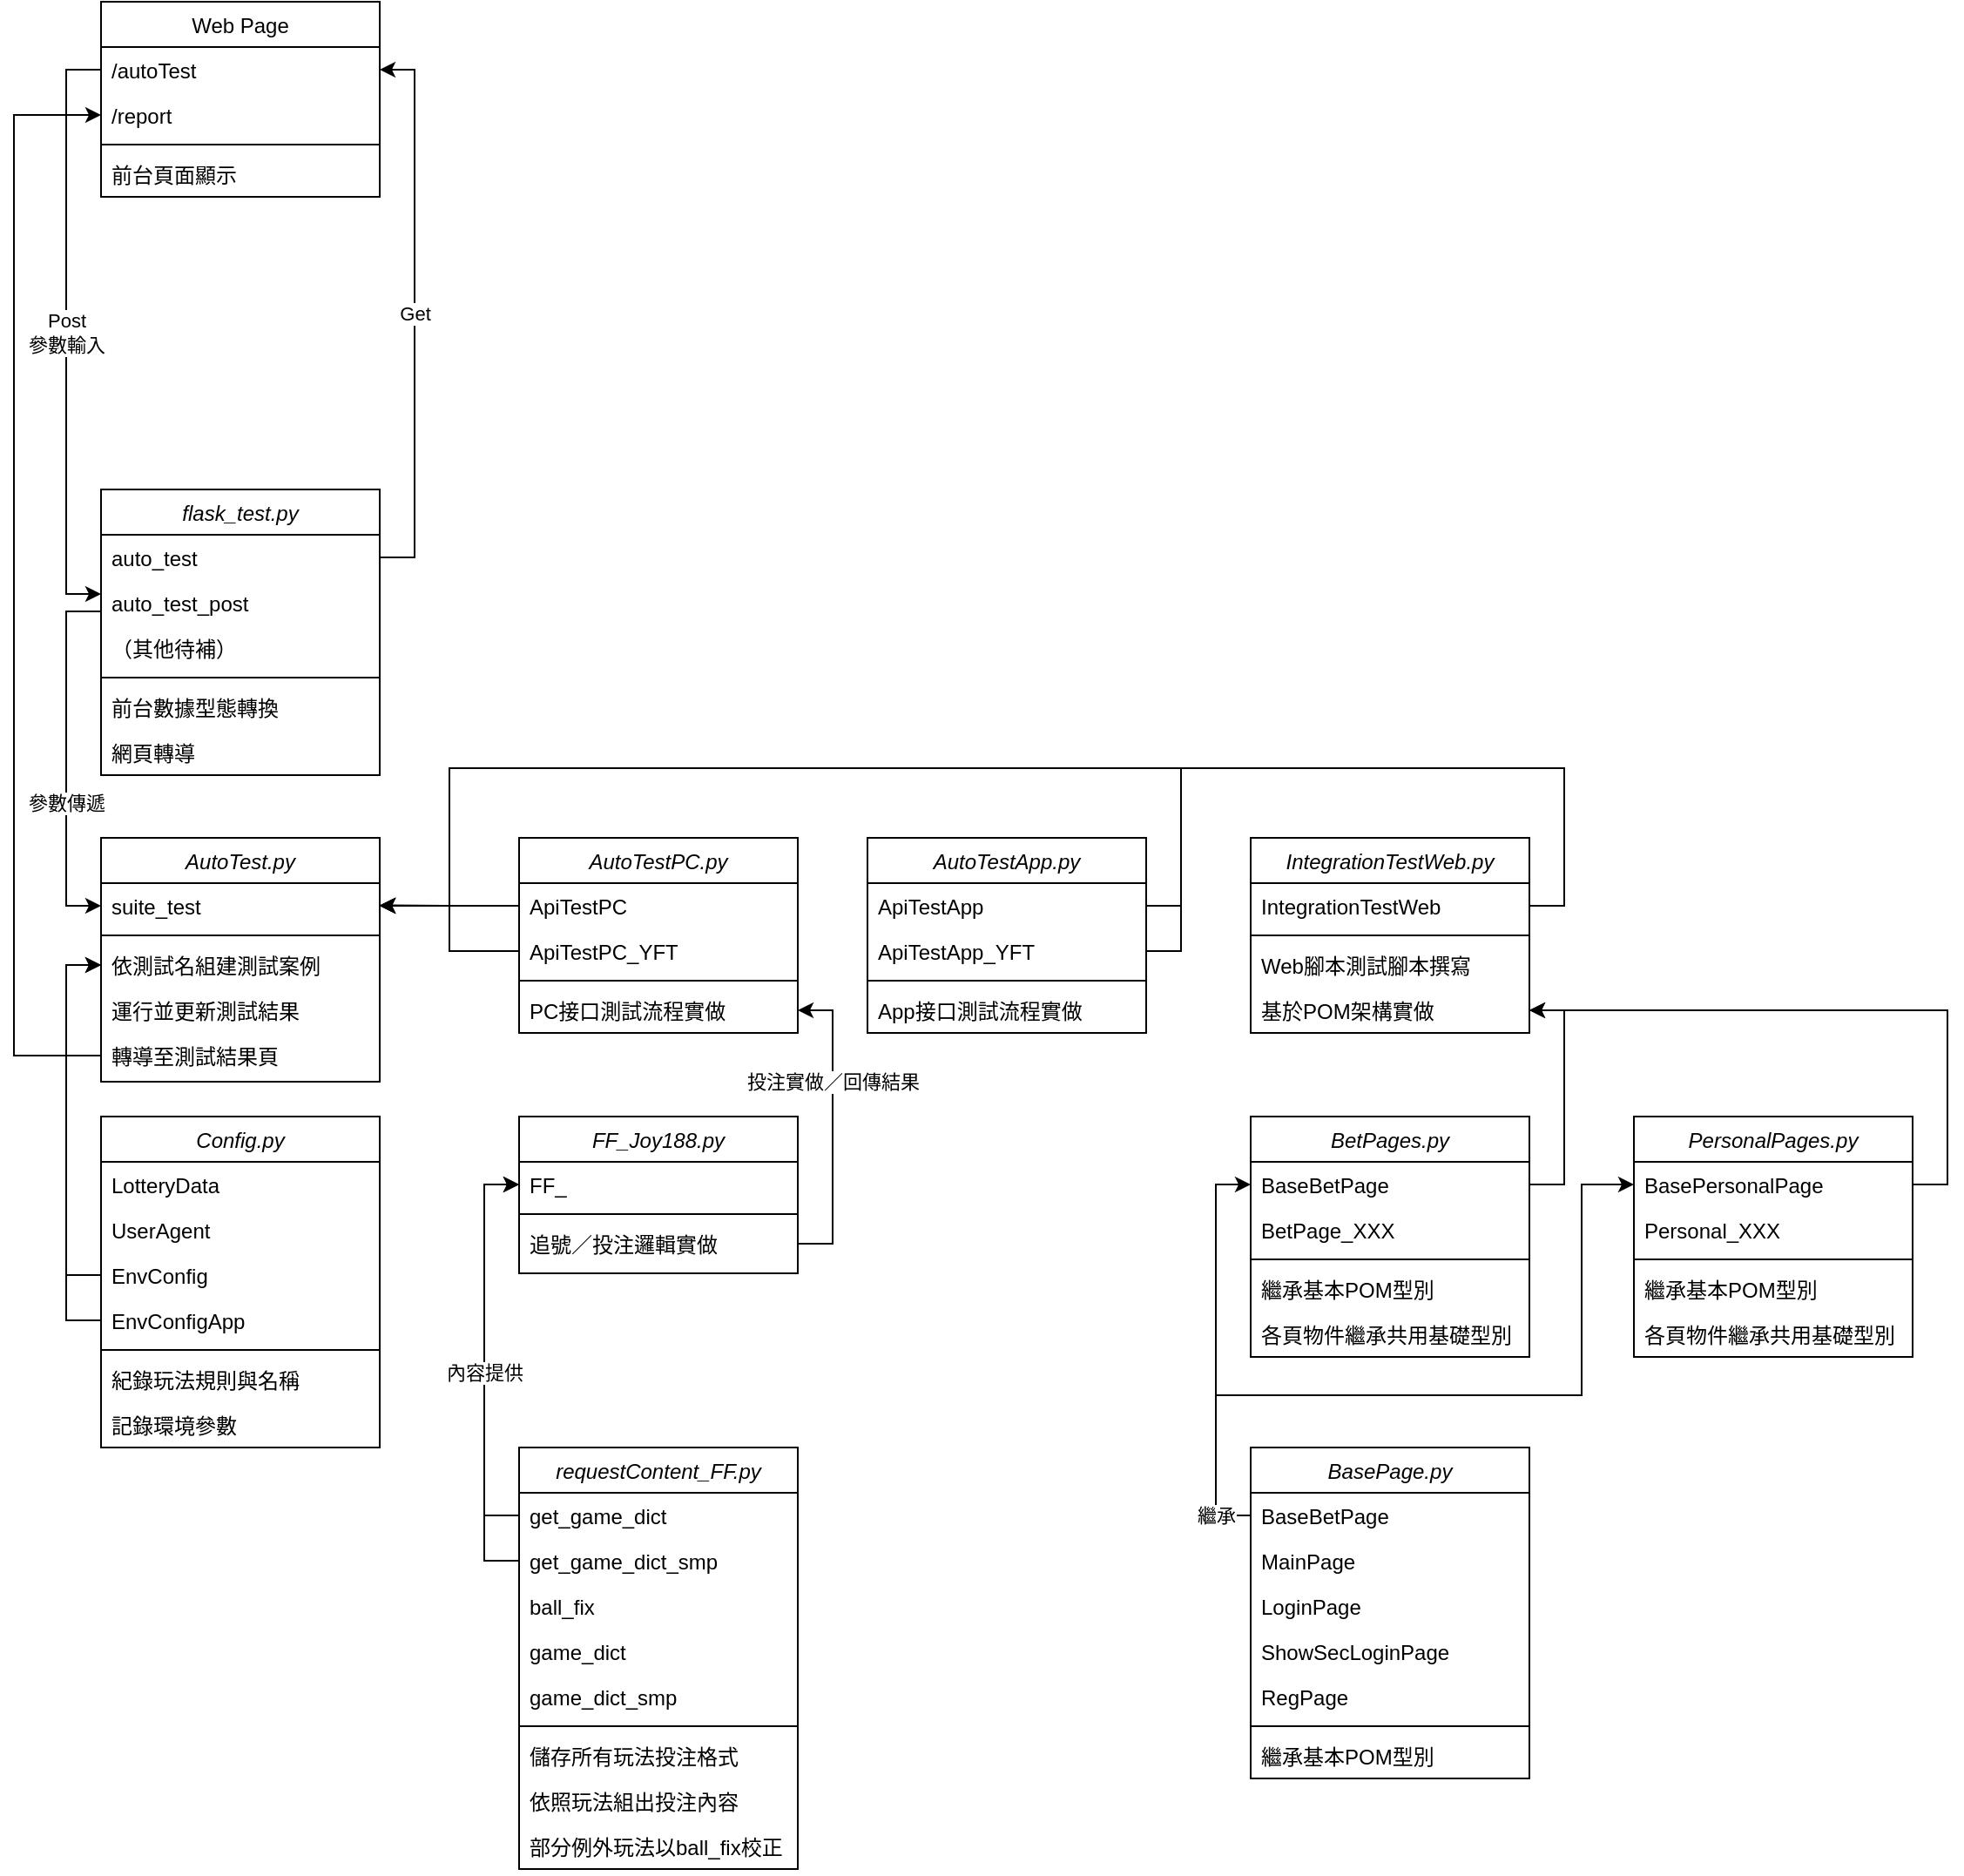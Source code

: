 <mxfile version="14.3.0" type="github">
  <diagram id="C5RBs43oDa-KdzZeNtuy" name="Page-1">
    <mxGraphModel dx="1278" dy="556" grid="1" gridSize="10" guides="1" tooltips="1" connect="1" arrows="1" fold="1" page="1" pageScale="1" pageWidth="827" pageHeight="1169" math="0" shadow="0">
      <root>
        <mxCell id="WIyWlLk6GJQsqaUBKTNV-0" />
        <mxCell id="WIyWlLk6GJQsqaUBKTNV-1" parent="WIyWlLk6GJQsqaUBKTNV-0" />
        <mxCell id="zkfFHV4jXpPFQw0GAbJ--0" value="flask_test.py" style="swimlane;fontStyle=2;align=center;verticalAlign=top;childLayout=stackLayout;horizontal=1;startSize=26;horizontalStack=0;resizeParent=1;resizeLast=0;collapsible=1;marginBottom=0;rounded=0;shadow=0;strokeWidth=1;" parent="WIyWlLk6GJQsqaUBKTNV-1" vertex="1">
          <mxGeometry x="200" y="280" width="160" height="164" as="geometry">
            <mxRectangle x="230" y="140" width="160" height="26" as="alternateBounds" />
          </mxGeometry>
        </mxCell>
        <mxCell id="zkfFHV4jXpPFQw0GAbJ--1" value="auto_test" style="text;align=left;verticalAlign=top;spacingLeft=4;spacingRight=4;overflow=hidden;rotatable=0;points=[[0,0.5],[1,0.5]];portConstraint=eastwest;" parent="zkfFHV4jXpPFQw0GAbJ--0" vertex="1">
          <mxGeometry y="26" width="160" height="26" as="geometry" />
        </mxCell>
        <mxCell id="zkfFHV4jXpPFQw0GAbJ--2" value="auto_test_post" style="text;align=left;verticalAlign=top;spacingLeft=4;spacingRight=4;overflow=hidden;rotatable=0;points=[[0,0.5],[1,0.5]];portConstraint=eastwest;rounded=0;shadow=0;html=0;" parent="zkfFHV4jXpPFQw0GAbJ--0" vertex="1">
          <mxGeometry y="52" width="160" height="26" as="geometry" />
        </mxCell>
        <mxCell id="zkfFHV4jXpPFQw0GAbJ--3" value="（其他待補）" style="text;align=left;verticalAlign=top;spacingLeft=4;spacingRight=4;overflow=hidden;rotatable=0;points=[[0,0.5],[1,0.5]];portConstraint=eastwest;rounded=0;shadow=0;html=0;" parent="zkfFHV4jXpPFQw0GAbJ--0" vertex="1">
          <mxGeometry y="78" width="160" height="26" as="geometry" />
        </mxCell>
        <mxCell id="zkfFHV4jXpPFQw0GAbJ--4" value="" style="line;html=1;strokeWidth=1;align=left;verticalAlign=middle;spacingTop=-1;spacingLeft=3;spacingRight=3;rotatable=0;labelPosition=right;points=[];portConstraint=eastwest;" parent="zkfFHV4jXpPFQw0GAbJ--0" vertex="1">
          <mxGeometry y="104" width="160" height="8" as="geometry" />
        </mxCell>
        <mxCell id="tOZh9jG0fcJi41N_YmbX-11" value="前台數據型態轉換" style="text;align=left;verticalAlign=top;spacingLeft=4;spacingRight=4;overflow=hidden;rotatable=0;points=[[0,0.5],[1,0.5]];portConstraint=eastwest;" vertex="1" parent="zkfFHV4jXpPFQw0GAbJ--0">
          <mxGeometry y="112" width="160" height="26" as="geometry" />
        </mxCell>
        <mxCell id="zkfFHV4jXpPFQw0GAbJ--5" value="網頁轉導" style="text;align=left;verticalAlign=top;spacingLeft=4;spacingRight=4;overflow=hidden;rotatable=0;points=[[0,0.5],[1,0.5]];portConstraint=eastwest;" parent="zkfFHV4jXpPFQw0GAbJ--0" vertex="1">
          <mxGeometry y="138" width="160" height="26" as="geometry" />
        </mxCell>
        <mxCell id="zkfFHV4jXpPFQw0GAbJ--17" value="Web Page&#xa;" style="swimlane;fontStyle=0;align=center;verticalAlign=top;childLayout=stackLayout;horizontal=1;startSize=26;horizontalStack=0;resizeParent=1;resizeLast=0;collapsible=1;marginBottom=0;rounded=0;shadow=0;strokeWidth=1;" parent="WIyWlLk6GJQsqaUBKTNV-1" vertex="1">
          <mxGeometry x="200" width="160" height="112" as="geometry">
            <mxRectangle x="550" y="140" width="160" height="26" as="alternateBounds" />
          </mxGeometry>
        </mxCell>
        <mxCell id="zkfFHV4jXpPFQw0GAbJ--18" value="/autoTest" style="text;align=left;verticalAlign=top;spacingLeft=4;spacingRight=4;overflow=hidden;rotatable=0;points=[[0,0.5],[1,0.5]];portConstraint=eastwest;" parent="zkfFHV4jXpPFQw0GAbJ--17" vertex="1">
          <mxGeometry y="26" width="160" height="26" as="geometry" />
        </mxCell>
        <mxCell id="tOZh9jG0fcJi41N_YmbX-16" value="/report" style="text;align=left;verticalAlign=top;spacingLeft=4;spacingRight=4;overflow=hidden;rotatable=0;points=[[0,0.5],[1,0.5]];portConstraint=eastwest;" vertex="1" parent="zkfFHV4jXpPFQw0GAbJ--17">
          <mxGeometry y="52" width="160" height="26" as="geometry" />
        </mxCell>
        <mxCell id="zkfFHV4jXpPFQw0GAbJ--23" value="" style="line;html=1;strokeWidth=1;align=left;verticalAlign=middle;spacingTop=-1;spacingLeft=3;spacingRight=3;rotatable=0;labelPosition=right;points=[];portConstraint=eastwest;" parent="zkfFHV4jXpPFQw0GAbJ--17" vertex="1">
          <mxGeometry y="78" width="160" height="8" as="geometry" />
        </mxCell>
        <mxCell id="zkfFHV4jXpPFQw0GAbJ--24" value="前台頁面顯示" style="text;align=left;verticalAlign=top;spacingLeft=4;spacingRight=4;overflow=hidden;rotatable=0;points=[[0,0.5],[1,0.5]];portConstraint=eastwest;" parent="zkfFHV4jXpPFQw0GAbJ--17" vertex="1">
          <mxGeometry y="86" width="160" height="26" as="geometry" />
        </mxCell>
        <mxCell id="tOZh9jG0fcJi41N_YmbX-0" value="Get" style="edgeStyle=orthogonalEdgeStyle;rounded=0;orthogonalLoop=1;jettySize=auto;html=1;exitX=1;exitY=0.5;exitDx=0;exitDy=0;entryX=1;entryY=0.5;entryDx=0;entryDy=0;" edge="1" parent="WIyWlLk6GJQsqaUBKTNV-1" source="zkfFHV4jXpPFQw0GAbJ--1" target="zkfFHV4jXpPFQw0GAbJ--18">
          <mxGeometry relative="1" as="geometry" />
        </mxCell>
        <mxCell id="tOZh9jG0fcJi41N_YmbX-1" value="Post&lt;br&gt;參數輸入" style="edgeStyle=orthogonalEdgeStyle;rounded=0;orthogonalLoop=1;jettySize=auto;html=1;exitX=0;exitY=0.5;exitDx=0;exitDy=0;" edge="1" parent="WIyWlLk6GJQsqaUBKTNV-1" source="zkfFHV4jXpPFQw0GAbJ--18">
          <mxGeometry relative="1" as="geometry">
            <mxPoint x="200" y="340" as="targetPoint" />
            <Array as="points">
              <mxPoint x="180" y="39" />
              <mxPoint x="180" y="340" />
              <mxPoint x="200" y="340" />
            </Array>
          </mxGeometry>
        </mxCell>
        <mxCell id="tOZh9jG0fcJi41N_YmbX-2" value="AutoTest.py" style="swimlane;fontStyle=2;align=center;verticalAlign=top;childLayout=stackLayout;horizontal=1;startSize=26;horizontalStack=0;resizeParent=1;resizeLast=0;collapsible=1;marginBottom=0;rounded=0;shadow=0;strokeWidth=1;" vertex="1" parent="WIyWlLk6GJQsqaUBKTNV-1">
          <mxGeometry x="200" y="480" width="160" height="140" as="geometry">
            <mxRectangle x="230" y="140" width="160" height="26" as="alternateBounds" />
          </mxGeometry>
        </mxCell>
        <mxCell id="tOZh9jG0fcJi41N_YmbX-3" value="suite_test" style="text;align=left;verticalAlign=top;spacingLeft=4;spacingRight=4;overflow=hidden;rotatable=0;points=[[0,0.5],[1,0.5]];portConstraint=eastwest;" vertex="1" parent="tOZh9jG0fcJi41N_YmbX-2">
          <mxGeometry y="26" width="160" height="26" as="geometry" />
        </mxCell>
        <mxCell id="tOZh9jG0fcJi41N_YmbX-6" value="" style="line;html=1;strokeWidth=1;align=left;verticalAlign=middle;spacingTop=-1;spacingLeft=3;spacingRight=3;rotatable=0;labelPosition=right;points=[];portConstraint=eastwest;" vertex="1" parent="tOZh9jG0fcJi41N_YmbX-2">
          <mxGeometry y="52" width="160" height="8" as="geometry" />
        </mxCell>
        <mxCell id="tOZh9jG0fcJi41N_YmbX-7" value="依測試名組建測試案例" style="text;align=left;verticalAlign=top;spacingLeft=4;spacingRight=4;overflow=hidden;rotatable=0;points=[[0,0.5],[1,0.5]];portConstraint=eastwest;" vertex="1" parent="tOZh9jG0fcJi41N_YmbX-2">
          <mxGeometry y="60" width="160" height="26" as="geometry" />
        </mxCell>
        <mxCell id="tOZh9jG0fcJi41N_YmbX-12" value="運行並更新測試結果" style="text;align=left;verticalAlign=top;spacingLeft=4;spacingRight=4;overflow=hidden;rotatable=0;points=[[0,0.5],[1,0.5]];portConstraint=eastwest;" vertex="1" parent="tOZh9jG0fcJi41N_YmbX-2">
          <mxGeometry y="86" width="160" height="26" as="geometry" />
        </mxCell>
        <mxCell id="tOZh9jG0fcJi41N_YmbX-13" value="轉導至測試結果頁" style="text;align=left;verticalAlign=top;spacingLeft=4;spacingRight=4;overflow=hidden;rotatable=0;points=[[0,0.5],[1,0.5]];portConstraint=eastwest;" vertex="1" parent="tOZh9jG0fcJi41N_YmbX-2">
          <mxGeometry y="112" width="160" height="26" as="geometry" />
        </mxCell>
        <mxCell id="tOZh9jG0fcJi41N_YmbX-10" value="參數傳遞" style="edgeStyle=orthogonalEdgeStyle;rounded=0;orthogonalLoop=1;jettySize=auto;html=1;" edge="1" parent="WIyWlLk6GJQsqaUBKTNV-1">
          <mxGeometry x="0.279" relative="1" as="geometry">
            <mxPoint x="200" y="340" as="sourcePoint" />
            <mxPoint x="200" y="519" as="targetPoint" />
            <Array as="points">
              <mxPoint x="200" y="350" />
              <mxPoint x="180" y="350" />
              <mxPoint x="180" y="519" />
            </Array>
            <mxPoint as="offset" />
          </mxGeometry>
        </mxCell>
        <mxCell id="tOZh9jG0fcJi41N_YmbX-15" style="edgeStyle=orthogonalEdgeStyle;rounded=0;orthogonalLoop=1;jettySize=auto;html=1;exitX=0;exitY=0.5;exitDx=0;exitDy=0;entryX=0;entryY=0.5;entryDx=0;entryDy=0;" edge="1" parent="WIyWlLk6GJQsqaUBKTNV-1" source="tOZh9jG0fcJi41N_YmbX-13" target="tOZh9jG0fcJi41N_YmbX-16">
          <mxGeometry relative="1" as="geometry">
            <Array as="points">
              <mxPoint x="150" y="605" />
              <mxPoint x="150" y="65" />
            </Array>
          </mxGeometry>
        </mxCell>
        <mxCell id="tOZh9jG0fcJi41N_YmbX-17" value="AutoTestPC.py" style="swimlane;fontStyle=2;align=center;verticalAlign=top;childLayout=stackLayout;horizontal=1;startSize=26;horizontalStack=0;resizeParent=1;resizeLast=0;collapsible=1;marginBottom=0;rounded=0;shadow=0;strokeWidth=1;" vertex="1" parent="WIyWlLk6GJQsqaUBKTNV-1">
          <mxGeometry x="440" y="480" width="160" height="112" as="geometry">
            <mxRectangle x="230" y="140" width="160" height="26" as="alternateBounds" />
          </mxGeometry>
        </mxCell>
        <mxCell id="tOZh9jG0fcJi41N_YmbX-18" value="ApiTestPC" style="text;align=left;verticalAlign=top;spacingLeft=4;spacingRight=4;overflow=hidden;rotatable=0;points=[[0,0.5],[1,0.5]];portConstraint=eastwest;" vertex="1" parent="tOZh9jG0fcJi41N_YmbX-17">
          <mxGeometry y="26" width="160" height="26" as="geometry" />
        </mxCell>
        <mxCell id="tOZh9jG0fcJi41N_YmbX-23" value="ApiTestPC_YFT" style="text;align=left;verticalAlign=top;spacingLeft=4;spacingRight=4;overflow=hidden;rotatable=0;points=[[0,0.5],[1,0.5]];portConstraint=eastwest;" vertex="1" parent="tOZh9jG0fcJi41N_YmbX-17">
          <mxGeometry y="52" width="160" height="26" as="geometry" />
        </mxCell>
        <mxCell id="tOZh9jG0fcJi41N_YmbX-19" value="" style="line;html=1;strokeWidth=1;align=left;verticalAlign=middle;spacingTop=-1;spacingLeft=3;spacingRight=3;rotatable=0;labelPosition=right;points=[];portConstraint=eastwest;" vertex="1" parent="tOZh9jG0fcJi41N_YmbX-17">
          <mxGeometry y="78" width="160" height="8" as="geometry" />
        </mxCell>
        <mxCell id="tOZh9jG0fcJi41N_YmbX-20" value="PC接口測試流程實做" style="text;align=left;verticalAlign=top;spacingLeft=4;spacingRight=4;overflow=hidden;rotatable=0;points=[[0,0.5],[1,0.5]];portConstraint=eastwest;" vertex="1" parent="tOZh9jG0fcJi41N_YmbX-17">
          <mxGeometry y="86" width="160" height="26" as="geometry" />
        </mxCell>
        <mxCell id="tOZh9jG0fcJi41N_YmbX-26" value="FF_Joy188.py" style="swimlane;fontStyle=2;align=center;verticalAlign=top;childLayout=stackLayout;horizontal=1;startSize=26;horizontalStack=0;resizeParent=1;resizeLast=0;collapsible=1;marginBottom=0;rounded=0;shadow=0;strokeWidth=1;" vertex="1" parent="WIyWlLk6GJQsqaUBKTNV-1">
          <mxGeometry x="440" y="640" width="160" height="90" as="geometry">
            <mxRectangle x="230" y="140" width="160" height="26" as="alternateBounds" />
          </mxGeometry>
        </mxCell>
        <mxCell id="tOZh9jG0fcJi41N_YmbX-27" value="FF_" style="text;align=left;verticalAlign=top;spacingLeft=4;spacingRight=4;overflow=hidden;rotatable=0;points=[[0,0.5],[1,0.5]];portConstraint=eastwest;" vertex="1" parent="tOZh9jG0fcJi41N_YmbX-26">
          <mxGeometry y="26" width="160" height="26" as="geometry" />
        </mxCell>
        <mxCell id="tOZh9jG0fcJi41N_YmbX-29" value="" style="line;html=1;strokeWidth=1;align=left;verticalAlign=middle;spacingTop=-1;spacingLeft=3;spacingRight=3;rotatable=0;labelPosition=right;points=[];portConstraint=eastwest;" vertex="1" parent="tOZh9jG0fcJi41N_YmbX-26">
          <mxGeometry y="52" width="160" height="8" as="geometry" />
        </mxCell>
        <mxCell id="tOZh9jG0fcJi41N_YmbX-30" value="追號／投注邏輯實做" style="text;align=left;verticalAlign=top;spacingLeft=4;spacingRight=4;overflow=hidden;rotatable=0;points=[[0,0.5],[1,0.5]];portConstraint=eastwest;" vertex="1" parent="tOZh9jG0fcJi41N_YmbX-26">
          <mxGeometry y="60" width="160" height="26" as="geometry" />
        </mxCell>
        <mxCell id="tOZh9jG0fcJi41N_YmbX-31" value="投注實做／回傳結果" style="edgeStyle=orthogonalEdgeStyle;rounded=0;orthogonalLoop=1;jettySize=auto;html=1;exitX=1;exitY=0.5;exitDx=0;exitDy=0;entryX=1;entryY=0.5;entryDx=0;entryDy=0;" edge="1" parent="WIyWlLk6GJQsqaUBKTNV-1" source="tOZh9jG0fcJi41N_YmbX-30" target="tOZh9jG0fcJi41N_YmbX-20">
          <mxGeometry x="0.299" relative="1" as="geometry">
            <mxPoint as="offset" />
          </mxGeometry>
        </mxCell>
        <mxCell id="tOZh9jG0fcJi41N_YmbX-32" value="AutoTestApp.py" style="swimlane;fontStyle=2;align=center;verticalAlign=top;childLayout=stackLayout;horizontal=1;startSize=26;horizontalStack=0;resizeParent=1;resizeLast=0;collapsible=1;marginBottom=0;rounded=0;shadow=0;strokeWidth=1;" vertex="1" parent="WIyWlLk6GJQsqaUBKTNV-1">
          <mxGeometry x="640" y="480" width="160" height="112" as="geometry">
            <mxRectangle x="230" y="140" width="160" height="26" as="alternateBounds" />
          </mxGeometry>
        </mxCell>
        <mxCell id="tOZh9jG0fcJi41N_YmbX-33" value="ApiTestApp" style="text;align=left;verticalAlign=top;spacingLeft=4;spacingRight=4;overflow=hidden;rotatable=0;points=[[0,0.5],[1,0.5]];portConstraint=eastwest;" vertex="1" parent="tOZh9jG0fcJi41N_YmbX-32">
          <mxGeometry y="26" width="160" height="26" as="geometry" />
        </mxCell>
        <mxCell id="tOZh9jG0fcJi41N_YmbX-34" value="ApiTestApp_YFT" style="text;align=left;verticalAlign=top;spacingLeft=4;spacingRight=4;overflow=hidden;rotatable=0;points=[[0,0.5],[1,0.5]];portConstraint=eastwest;" vertex="1" parent="tOZh9jG0fcJi41N_YmbX-32">
          <mxGeometry y="52" width="160" height="26" as="geometry" />
        </mxCell>
        <mxCell id="tOZh9jG0fcJi41N_YmbX-35" value="" style="line;html=1;strokeWidth=1;align=left;verticalAlign=middle;spacingTop=-1;spacingLeft=3;spacingRight=3;rotatable=0;labelPosition=right;points=[];portConstraint=eastwest;" vertex="1" parent="tOZh9jG0fcJi41N_YmbX-32">
          <mxGeometry y="78" width="160" height="8" as="geometry" />
        </mxCell>
        <mxCell id="tOZh9jG0fcJi41N_YmbX-36" value="App接口測試流程實做" style="text;align=left;verticalAlign=top;spacingLeft=4;spacingRight=4;overflow=hidden;rotatable=0;points=[[0,0.5],[1,0.5]];portConstraint=eastwest;" vertex="1" parent="tOZh9jG0fcJi41N_YmbX-32">
          <mxGeometry y="86" width="160" height="26" as="geometry" />
        </mxCell>
        <mxCell id="tOZh9jG0fcJi41N_YmbX-37" style="edgeStyle=orthogonalEdgeStyle;rounded=0;orthogonalLoop=1;jettySize=auto;html=1;exitX=1;exitY=0.5;exitDx=0;exitDy=0;entryX=1;entryY=0.5;entryDx=0;entryDy=0;" edge="1" parent="WIyWlLk6GJQsqaUBKTNV-1" source="tOZh9jG0fcJi41N_YmbX-33" target="tOZh9jG0fcJi41N_YmbX-3">
          <mxGeometry relative="1" as="geometry">
            <Array as="points">
              <mxPoint x="820" y="519" />
              <mxPoint x="820" y="440" />
              <mxPoint x="400" y="440" />
              <mxPoint x="400" y="519" />
            </Array>
          </mxGeometry>
        </mxCell>
        <mxCell id="tOZh9jG0fcJi41N_YmbX-38" style="edgeStyle=orthogonalEdgeStyle;rounded=0;orthogonalLoop=1;jettySize=auto;html=1;exitX=0;exitY=0.5;exitDx=0;exitDy=0;" edge="1" parent="WIyWlLk6GJQsqaUBKTNV-1" source="tOZh9jG0fcJi41N_YmbX-18">
          <mxGeometry relative="1" as="geometry">
            <mxPoint x="360" y="518.667" as="targetPoint" />
          </mxGeometry>
        </mxCell>
        <mxCell id="tOZh9jG0fcJi41N_YmbX-39" style="edgeStyle=orthogonalEdgeStyle;rounded=0;orthogonalLoop=1;jettySize=auto;html=1;entryX=1;entryY=0.5;entryDx=0;entryDy=0;" edge="1" parent="WIyWlLk6GJQsqaUBKTNV-1" source="tOZh9jG0fcJi41N_YmbX-23" target="tOZh9jG0fcJi41N_YmbX-3">
          <mxGeometry relative="1" as="geometry" />
        </mxCell>
        <mxCell id="tOZh9jG0fcJi41N_YmbX-40" style="edgeStyle=orthogonalEdgeStyle;rounded=0;orthogonalLoop=1;jettySize=auto;html=1;exitX=1;exitY=0.5;exitDx=0;exitDy=0;entryX=1;entryY=0.5;entryDx=0;entryDy=0;" edge="1" parent="WIyWlLk6GJQsqaUBKTNV-1" source="tOZh9jG0fcJi41N_YmbX-34" target="tOZh9jG0fcJi41N_YmbX-3">
          <mxGeometry relative="1" as="geometry">
            <Array as="points">
              <mxPoint x="820" y="545" />
              <mxPoint x="820" y="440" />
              <mxPoint x="400" y="440" />
              <mxPoint x="400" y="519" />
            </Array>
          </mxGeometry>
        </mxCell>
        <mxCell id="tOZh9jG0fcJi41N_YmbX-41" value="IntegrationTestWeb.py" style="swimlane;fontStyle=2;align=center;verticalAlign=top;childLayout=stackLayout;horizontal=1;startSize=26;horizontalStack=0;resizeParent=1;resizeLast=0;collapsible=1;marginBottom=0;rounded=0;shadow=0;strokeWidth=1;" vertex="1" parent="WIyWlLk6GJQsqaUBKTNV-1">
          <mxGeometry x="860" y="480" width="160" height="112" as="geometry">
            <mxRectangle x="230" y="140" width="160" height="26" as="alternateBounds" />
          </mxGeometry>
        </mxCell>
        <mxCell id="tOZh9jG0fcJi41N_YmbX-42" value="IntegrationTestWeb" style="text;align=left;verticalAlign=top;spacingLeft=4;spacingRight=4;overflow=hidden;rotatable=0;points=[[0,0.5],[1,0.5]];portConstraint=eastwest;" vertex="1" parent="tOZh9jG0fcJi41N_YmbX-41">
          <mxGeometry y="26" width="160" height="26" as="geometry" />
        </mxCell>
        <mxCell id="tOZh9jG0fcJi41N_YmbX-44" value="" style="line;html=1;strokeWidth=1;align=left;verticalAlign=middle;spacingTop=-1;spacingLeft=3;spacingRight=3;rotatable=0;labelPosition=right;points=[];portConstraint=eastwest;" vertex="1" parent="tOZh9jG0fcJi41N_YmbX-41">
          <mxGeometry y="52" width="160" height="8" as="geometry" />
        </mxCell>
        <mxCell id="tOZh9jG0fcJi41N_YmbX-45" value="Web腳本測試腳本撰寫" style="text;align=left;verticalAlign=top;spacingLeft=4;spacingRight=4;overflow=hidden;rotatable=0;points=[[0,0.5],[1,0.5]];portConstraint=eastwest;" vertex="1" parent="tOZh9jG0fcJi41N_YmbX-41">
          <mxGeometry y="60" width="160" height="26" as="geometry" />
        </mxCell>
        <mxCell id="tOZh9jG0fcJi41N_YmbX-46" value="基於POM架構實做" style="text;align=left;verticalAlign=top;spacingLeft=4;spacingRight=4;overflow=hidden;rotatable=0;points=[[0,0.5],[1,0.5]];portConstraint=eastwest;" vertex="1" parent="tOZh9jG0fcJi41N_YmbX-41">
          <mxGeometry y="86" width="160" height="26" as="geometry" />
        </mxCell>
        <mxCell id="tOZh9jG0fcJi41N_YmbX-47" style="edgeStyle=orthogonalEdgeStyle;rounded=0;orthogonalLoop=1;jettySize=auto;html=1;exitX=1;exitY=0.5;exitDx=0;exitDy=0;entryX=1;entryY=0.5;entryDx=0;entryDy=0;" edge="1" parent="WIyWlLk6GJQsqaUBKTNV-1" source="tOZh9jG0fcJi41N_YmbX-42" target="tOZh9jG0fcJi41N_YmbX-3">
          <mxGeometry relative="1" as="geometry">
            <Array as="points">
              <mxPoint x="1040" y="519" />
              <mxPoint x="1040" y="440" />
              <mxPoint x="400" y="440" />
              <mxPoint x="400" y="519" />
            </Array>
          </mxGeometry>
        </mxCell>
        <mxCell id="tOZh9jG0fcJi41N_YmbX-48" value="BetPages.py" style="swimlane;fontStyle=2;align=center;verticalAlign=top;childLayout=stackLayout;horizontal=1;startSize=26;horizontalStack=0;resizeParent=1;resizeLast=0;collapsible=1;marginBottom=0;rounded=0;shadow=0;strokeWidth=1;" vertex="1" parent="WIyWlLk6GJQsqaUBKTNV-1">
          <mxGeometry x="860" y="640" width="160" height="138" as="geometry">
            <mxRectangle x="230" y="140" width="160" height="26" as="alternateBounds" />
          </mxGeometry>
        </mxCell>
        <mxCell id="tOZh9jG0fcJi41N_YmbX-49" value="BaseBetPage" style="text;align=left;verticalAlign=top;spacingLeft=4;spacingRight=4;overflow=hidden;rotatable=0;points=[[0,0.5],[1,0.5]];portConstraint=eastwest;" vertex="1" parent="tOZh9jG0fcJi41N_YmbX-48">
          <mxGeometry y="26" width="160" height="26" as="geometry" />
        </mxCell>
        <mxCell id="tOZh9jG0fcJi41N_YmbX-52" value="BetPage_XXX" style="text;align=left;verticalAlign=top;spacingLeft=4;spacingRight=4;overflow=hidden;rotatable=0;points=[[0,0.5],[1,0.5]];portConstraint=eastwest;" vertex="1" parent="tOZh9jG0fcJi41N_YmbX-48">
          <mxGeometry y="52" width="160" height="26" as="geometry" />
        </mxCell>
        <mxCell id="tOZh9jG0fcJi41N_YmbX-50" value="" style="line;html=1;strokeWidth=1;align=left;verticalAlign=middle;spacingTop=-1;spacingLeft=3;spacingRight=3;rotatable=0;labelPosition=right;points=[];portConstraint=eastwest;" vertex="1" parent="tOZh9jG0fcJi41N_YmbX-48">
          <mxGeometry y="78" width="160" height="8" as="geometry" />
        </mxCell>
        <mxCell id="tOZh9jG0fcJi41N_YmbX-51" value="繼承基本POM型別" style="text;align=left;verticalAlign=top;spacingLeft=4;spacingRight=4;overflow=hidden;rotatable=0;points=[[0,0.5],[1,0.5]];portConstraint=eastwest;" vertex="1" parent="tOZh9jG0fcJi41N_YmbX-48">
          <mxGeometry y="86" width="160" height="26" as="geometry" />
        </mxCell>
        <mxCell id="tOZh9jG0fcJi41N_YmbX-53" value="各頁物件繼承共用基礎型別" style="text;align=left;verticalAlign=top;spacingLeft=4;spacingRight=4;overflow=hidden;rotatable=0;points=[[0,0.5],[1,0.5]];portConstraint=eastwest;" vertex="1" parent="tOZh9jG0fcJi41N_YmbX-48">
          <mxGeometry y="112" width="160" height="26" as="geometry" />
        </mxCell>
        <mxCell id="tOZh9jG0fcJi41N_YmbX-56" style="edgeStyle=orthogonalEdgeStyle;rounded=0;orthogonalLoop=1;jettySize=auto;html=1;exitX=1;exitY=0.5;exitDx=0;exitDy=0;entryX=1;entryY=0.5;entryDx=0;entryDy=0;" edge="1" parent="WIyWlLk6GJQsqaUBKTNV-1" source="tOZh9jG0fcJi41N_YmbX-49" target="tOZh9jG0fcJi41N_YmbX-46">
          <mxGeometry relative="1" as="geometry" />
        </mxCell>
        <mxCell id="tOZh9jG0fcJi41N_YmbX-57" value="PersonalPages.py" style="swimlane;fontStyle=2;align=center;verticalAlign=top;childLayout=stackLayout;horizontal=1;startSize=26;horizontalStack=0;resizeParent=1;resizeLast=0;collapsible=1;marginBottom=0;rounded=0;shadow=0;strokeWidth=1;" vertex="1" parent="WIyWlLk6GJQsqaUBKTNV-1">
          <mxGeometry x="1080" y="640" width="160" height="138" as="geometry">
            <mxRectangle x="230" y="140" width="160" height="26" as="alternateBounds" />
          </mxGeometry>
        </mxCell>
        <mxCell id="tOZh9jG0fcJi41N_YmbX-58" value="BasePersonalPage" style="text;align=left;verticalAlign=top;spacingLeft=4;spacingRight=4;overflow=hidden;rotatable=0;points=[[0,0.5],[1,0.5]];portConstraint=eastwest;" vertex="1" parent="tOZh9jG0fcJi41N_YmbX-57">
          <mxGeometry y="26" width="160" height="26" as="geometry" />
        </mxCell>
        <mxCell id="tOZh9jG0fcJi41N_YmbX-59" value="Personal_XXX" style="text;align=left;verticalAlign=top;spacingLeft=4;spacingRight=4;overflow=hidden;rotatable=0;points=[[0,0.5],[1,0.5]];portConstraint=eastwest;" vertex="1" parent="tOZh9jG0fcJi41N_YmbX-57">
          <mxGeometry y="52" width="160" height="26" as="geometry" />
        </mxCell>
        <mxCell id="tOZh9jG0fcJi41N_YmbX-60" value="" style="line;html=1;strokeWidth=1;align=left;verticalAlign=middle;spacingTop=-1;spacingLeft=3;spacingRight=3;rotatable=0;labelPosition=right;points=[];portConstraint=eastwest;" vertex="1" parent="tOZh9jG0fcJi41N_YmbX-57">
          <mxGeometry y="78" width="160" height="8" as="geometry" />
        </mxCell>
        <mxCell id="tOZh9jG0fcJi41N_YmbX-61" value="繼承基本POM型別" style="text;align=left;verticalAlign=top;spacingLeft=4;spacingRight=4;overflow=hidden;rotatable=0;points=[[0,0.5],[1,0.5]];portConstraint=eastwest;" vertex="1" parent="tOZh9jG0fcJi41N_YmbX-57">
          <mxGeometry y="86" width="160" height="26" as="geometry" />
        </mxCell>
        <mxCell id="tOZh9jG0fcJi41N_YmbX-62" value="各頁物件繼承共用基礎型別" style="text;align=left;verticalAlign=top;spacingLeft=4;spacingRight=4;overflow=hidden;rotatable=0;points=[[0,0.5],[1,0.5]];portConstraint=eastwest;" vertex="1" parent="tOZh9jG0fcJi41N_YmbX-57">
          <mxGeometry y="112" width="160" height="26" as="geometry" />
        </mxCell>
        <mxCell id="tOZh9jG0fcJi41N_YmbX-63" value="BasePage.py" style="swimlane;fontStyle=2;align=center;verticalAlign=top;childLayout=stackLayout;horizontal=1;startSize=26;horizontalStack=0;resizeParent=1;resizeLast=0;collapsible=1;marginBottom=0;rounded=0;shadow=0;strokeWidth=1;" vertex="1" parent="WIyWlLk6GJQsqaUBKTNV-1">
          <mxGeometry x="860" y="830" width="160" height="190" as="geometry">
            <mxRectangle x="230" y="140" width="160" height="26" as="alternateBounds" />
          </mxGeometry>
        </mxCell>
        <mxCell id="tOZh9jG0fcJi41N_YmbX-64" value="BaseBetPage" style="text;align=left;verticalAlign=top;spacingLeft=4;spacingRight=4;overflow=hidden;rotatable=0;points=[[0,0.5],[1,0.5]];portConstraint=eastwest;" vertex="1" parent="tOZh9jG0fcJi41N_YmbX-63">
          <mxGeometry y="26" width="160" height="26" as="geometry" />
        </mxCell>
        <mxCell id="tOZh9jG0fcJi41N_YmbX-65" value="MainPage" style="text;align=left;verticalAlign=top;spacingLeft=4;spacingRight=4;overflow=hidden;rotatable=0;points=[[0,0.5],[1,0.5]];portConstraint=eastwest;" vertex="1" parent="tOZh9jG0fcJi41N_YmbX-63">
          <mxGeometry y="52" width="160" height="26" as="geometry" />
        </mxCell>
        <mxCell id="tOZh9jG0fcJi41N_YmbX-74" value="LoginPage" style="text;align=left;verticalAlign=top;spacingLeft=4;spacingRight=4;overflow=hidden;rotatable=0;points=[[0,0.5],[1,0.5]];portConstraint=eastwest;" vertex="1" parent="tOZh9jG0fcJi41N_YmbX-63">
          <mxGeometry y="78" width="160" height="26" as="geometry" />
        </mxCell>
        <mxCell id="tOZh9jG0fcJi41N_YmbX-75" value="ShowSecLoginPage" style="text;align=left;verticalAlign=top;spacingLeft=4;spacingRight=4;overflow=hidden;rotatable=0;points=[[0,0.5],[1,0.5]];portConstraint=eastwest;" vertex="1" parent="tOZh9jG0fcJi41N_YmbX-63">
          <mxGeometry y="104" width="160" height="26" as="geometry" />
        </mxCell>
        <mxCell id="tOZh9jG0fcJi41N_YmbX-76" value="RegPage" style="text;align=left;verticalAlign=top;spacingLeft=4;spacingRight=4;overflow=hidden;rotatable=0;points=[[0,0.5],[1,0.5]];portConstraint=eastwest;" vertex="1" parent="tOZh9jG0fcJi41N_YmbX-63">
          <mxGeometry y="130" width="160" height="26" as="geometry" />
        </mxCell>
        <mxCell id="tOZh9jG0fcJi41N_YmbX-66" value="" style="line;html=1;strokeWidth=1;align=left;verticalAlign=middle;spacingTop=-1;spacingLeft=3;spacingRight=3;rotatable=0;labelPosition=right;points=[];portConstraint=eastwest;" vertex="1" parent="tOZh9jG0fcJi41N_YmbX-63">
          <mxGeometry y="156" width="160" height="8" as="geometry" />
        </mxCell>
        <mxCell id="tOZh9jG0fcJi41N_YmbX-67" value="繼承基本POM型別" style="text;align=left;verticalAlign=top;spacingLeft=4;spacingRight=4;overflow=hidden;rotatable=0;points=[[0,0.5],[1,0.5]];portConstraint=eastwest;" vertex="1" parent="tOZh9jG0fcJi41N_YmbX-63">
          <mxGeometry y="164" width="160" height="26" as="geometry" />
        </mxCell>
        <mxCell id="tOZh9jG0fcJi41N_YmbX-69" style="edgeStyle=orthogonalEdgeStyle;rounded=0;orthogonalLoop=1;jettySize=auto;html=1;exitX=1;exitY=0.5;exitDx=0;exitDy=0;entryX=1;entryY=0.5;entryDx=0;entryDy=0;" edge="1" parent="WIyWlLk6GJQsqaUBKTNV-1" source="tOZh9jG0fcJi41N_YmbX-58" target="tOZh9jG0fcJi41N_YmbX-46">
          <mxGeometry relative="1" as="geometry" />
        </mxCell>
        <mxCell id="tOZh9jG0fcJi41N_YmbX-70" style="edgeStyle=orthogonalEdgeStyle;rounded=0;orthogonalLoop=1;jettySize=auto;html=1;exitX=0;exitY=0.5;exitDx=0;exitDy=0;entryX=0;entryY=0.5;entryDx=0;entryDy=0;" edge="1" parent="WIyWlLk6GJQsqaUBKTNV-1" source="tOZh9jG0fcJi41N_YmbX-64" target="tOZh9jG0fcJi41N_YmbX-49">
          <mxGeometry relative="1" as="geometry" />
        </mxCell>
        <mxCell id="tOZh9jG0fcJi41N_YmbX-71" value="繼承" style="edgeStyle=orthogonalEdgeStyle;rounded=0;orthogonalLoop=1;jettySize=auto;html=1;exitX=0;exitY=0.5;exitDx=0;exitDy=0;entryX=0;entryY=0.5;entryDx=0;entryDy=0;" edge="1" parent="WIyWlLk6GJQsqaUBKTNV-1" source="tOZh9jG0fcJi41N_YmbX-64" target="tOZh9jG0fcJi41N_YmbX-58">
          <mxGeometry x="-0.911" relative="1" as="geometry">
            <mxPoint x="1050" y="679" as="targetPoint" />
            <Array as="points">
              <mxPoint x="840" y="869" />
              <mxPoint x="840" y="800" />
              <mxPoint x="1050" y="800" />
              <mxPoint x="1050" y="679" />
            </Array>
            <mxPoint as="offset" />
          </mxGeometry>
        </mxCell>
        <mxCell id="tOZh9jG0fcJi41N_YmbX-77" value="requestContent_FF.py" style="swimlane;fontStyle=2;align=center;verticalAlign=top;childLayout=stackLayout;horizontal=1;startSize=26;horizontalStack=0;resizeParent=1;resizeLast=0;collapsible=1;marginBottom=0;rounded=0;shadow=0;strokeWidth=1;" vertex="1" parent="WIyWlLk6GJQsqaUBKTNV-1">
          <mxGeometry x="440" y="830" width="160" height="242" as="geometry">
            <mxRectangle x="230" y="140" width="160" height="26" as="alternateBounds" />
          </mxGeometry>
        </mxCell>
        <mxCell id="tOZh9jG0fcJi41N_YmbX-78" value="get_game_dict" style="text;align=left;verticalAlign=top;spacingLeft=4;spacingRight=4;overflow=hidden;rotatable=0;points=[[0,0.5],[1,0.5]];portConstraint=eastwest;" vertex="1" parent="tOZh9jG0fcJi41N_YmbX-77">
          <mxGeometry y="26" width="160" height="26" as="geometry" />
        </mxCell>
        <mxCell id="tOZh9jG0fcJi41N_YmbX-81" value="get_game_dict_smp" style="text;align=left;verticalAlign=top;spacingLeft=4;spacingRight=4;overflow=hidden;rotatable=0;points=[[0,0.5],[1,0.5]];portConstraint=eastwest;" vertex="1" parent="tOZh9jG0fcJi41N_YmbX-77">
          <mxGeometry y="52" width="160" height="26" as="geometry" />
        </mxCell>
        <mxCell id="tOZh9jG0fcJi41N_YmbX-82" value="ball_fix" style="text;align=left;verticalAlign=top;spacingLeft=4;spacingRight=4;overflow=hidden;rotatable=0;points=[[0,0.5],[1,0.5]];portConstraint=eastwest;" vertex="1" parent="tOZh9jG0fcJi41N_YmbX-77">
          <mxGeometry y="78" width="160" height="26" as="geometry" />
        </mxCell>
        <mxCell id="tOZh9jG0fcJi41N_YmbX-83" value="game_dict" style="text;align=left;verticalAlign=top;spacingLeft=4;spacingRight=4;overflow=hidden;rotatable=0;points=[[0,0.5],[1,0.5]];portConstraint=eastwest;" vertex="1" parent="tOZh9jG0fcJi41N_YmbX-77">
          <mxGeometry y="104" width="160" height="26" as="geometry" />
        </mxCell>
        <mxCell id="tOZh9jG0fcJi41N_YmbX-84" value="game_dict_smp" style="text;align=left;verticalAlign=top;spacingLeft=4;spacingRight=4;overflow=hidden;rotatable=0;points=[[0,0.5],[1,0.5]];portConstraint=eastwest;" vertex="1" parent="tOZh9jG0fcJi41N_YmbX-77">
          <mxGeometry y="130" width="160" height="26" as="geometry" />
        </mxCell>
        <mxCell id="tOZh9jG0fcJi41N_YmbX-79" value="" style="line;html=1;strokeWidth=1;align=left;verticalAlign=middle;spacingTop=-1;spacingLeft=3;spacingRight=3;rotatable=0;labelPosition=right;points=[];portConstraint=eastwest;" vertex="1" parent="tOZh9jG0fcJi41N_YmbX-77">
          <mxGeometry y="156" width="160" height="8" as="geometry" />
        </mxCell>
        <mxCell id="tOZh9jG0fcJi41N_YmbX-80" value="儲存所有玩法投注格式" style="text;align=left;verticalAlign=top;spacingLeft=4;spacingRight=4;overflow=hidden;rotatable=0;points=[[0,0.5],[1,0.5]];portConstraint=eastwest;" vertex="1" parent="tOZh9jG0fcJi41N_YmbX-77">
          <mxGeometry y="164" width="160" height="26" as="geometry" />
        </mxCell>
        <mxCell id="tOZh9jG0fcJi41N_YmbX-85" value="依照玩法組出投注內容" style="text;align=left;verticalAlign=top;spacingLeft=4;spacingRight=4;overflow=hidden;rotatable=0;points=[[0,0.5],[1,0.5]];portConstraint=eastwest;" vertex="1" parent="tOZh9jG0fcJi41N_YmbX-77">
          <mxGeometry y="190" width="160" height="26" as="geometry" />
        </mxCell>
        <mxCell id="tOZh9jG0fcJi41N_YmbX-86" value="部分例外玩法以ball_fix校正" style="text;align=left;verticalAlign=top;spacingLeft=4;spacingRight=4;overflow=hidden;rotatable=0;points=[[0,0.5],[1,0.5]];portConstraint=eastwest;" vertex="1" parent="tOZh9jG0fcJi41N_YmbX-77">
          <mxGeometry y="216" width="160" height="26" as="geometry" />
        </mxCell>
        <mxCell id="tOZh9jG0fcJi41N_YmbX-88" style="edgeStyle=orthogonalEdgeStyle;rounded=0;orthogonalLoop=1;jettySize=auto;html=1;entryX=0;entryY=0.5;entryDx=0;entryDy=0;" edge="1" parent="WIyWlLk6GJQsqaUBKTNV-1" source="tOZh9jG0fcJi41N_YmbX-78" target="tOZh9jG0fcJi41N_YmbX-27">
          <mxGeometry relative="1" as="geometry" />
        </mxCell>
        <mxCell id="tOZh9jG0fcJi41N_YmbX-89" value="內容提供" style="edgeStyle=orthogonalEdgeStyle;rounded=0;orthogonalLoop=1;jettySize=auto;html=1;entryX=0;entryY=0.5;entryDx=0;entryDy=0;" edge="1" parent="WIyWlLk6GJQsqaUBKTNV-1" source="tOZh9jG0fcJi41N_YmbX-81" target="tOZh9jG0fcJi41N_YmbX-27">
          <mxGeometry relative="1" as="geometry">
            <mxPoint x="420" y="750" as="targetPoint" />
          </mxGeometry>
        </mxCell>
        <mxCell id="tOZh9jG0fcJi41N_YmbX-90" value="Config.py" style="swimlane;fontStyle=2;align=center;verticalAlign=top;childLayout=stackLayout;horizontal=1;startSize=26;horizontalStack=0;resizeParent=1;resizeLast=0;collapsible=1;marginBottom=0;rounded=0;shadow=0;strokeWidth=1;" vertex="1" parent="WIyWlLk6GJQsqaUBKTNV-1">
          <mxGeometry x="200" y="640" width="160" height="190" as="geometry">
            <mxRectangle x="230" y="140" width="160" height="26" as="alternateBounds" />
          </mxGeometry>
        </mxCell>
        <mxCell id="tOZh9jG0fcJi41N_YmbX-91" value="LotteryData" style="text;align=left;verticalAlign=top;spacingLeft=4;spacingRight=4;overflow=hidden;rotatable=0;points=[[0,0.5],[1,0.5]];portConstraint=eastwest;" vertex="1" parent="tOZh9jG0fcJi41N_YmbX-90">
          <mxGeometry y="26" width="160" height="26" as="geometry" />
        </mxCell>
        <mxCell id="tOZh9jG0fcJi41N_YmbX-95" value="UserAgent" style="text;align=left;verticalAlign=top;spacingLeft=4;spacingRight=4;overflow=hidden;rotatable=0;points=[[0,0.5],[1,0.5]];portConstraint=eastwest;" vertex="1" parent="tOZh9jG0fcJi41N_YmbX-90">
          <mxGeometry y="52" width="160" height="26" as="geometry" />
        </mxCell>
        <mxCell id="tOZh9jG0fcJi41N_YmbX-96" value="EnvConfig" style="text;align=left;verticalAlign=top;spacingLeft=4;spacingRight=4;overflow=hidden;rotatable=0;points=[[0,0.5],[1,0.5]];portConstraint=eastwest;" vertex="1" parent="tOZh9jG0fcJi41N_YmbX-90">
          <mxGeometry y="78" width="160" height="26" as="geometry" />
        </mxCell>
        <mxCell id="tOZh9jG0fcJi41N_YmbX-97" value="EnvConfigApp" style="text;align=left;verticalAlign=top;spacingLeft=4;spacingRight=4;overflow=hidden;rotatable=0;points=[[0,0.5],[1,0.5]];portConstraint=eastwest;" vertex="1" parent="tOZh9jG0fcJi41N_YmbX-90">
          <mxGeometry y="104" width="160" height="26" as="geometry" />
        </mxCell>
        <mxCell id="tOZh9jG0fcJi41N_YmbX-92" value="" style="line;html=1;strokeWidth=1;align=left;verticalAlign=middle;spacingTop=-1;spacingLeft=3;spacingRight=3;rotatable=0;labelPosition=right;points=[];portConstraint=eastwest;" vertex="1" parent="tOZh9jG0fcJi41N_YmbX-90">
          <mxGeometry y="130" width="160" height="8" as="geometry" />
        </mxCell>
        <mxCell id="tOZh9jG0fcJi41N_YmbX-93" value="紀錄玩法規則與名稱" style="text;align=left;verticalAlign=top;spacingLeft=4;spacingRight=4;overflow=hidden;rotatable=0;points=[[0,0.5],[1,0.5]];portConstraint=eastwest;" vertex="1" parent="tOZh9jG0fcJi41N_YmbX-90">
          <mxGeometry y="138" width="160" height="26" as="geometry" />
        </mxCell>
        <mxCell id="tOZh9jG0fcJi41N_YmbX-100" value="記錄環境參數" style="text;align=left;verticalAlign=top;spacingLeft=4;spacingRight=4;overflow=hidden;rotatable=0;points=[[0,0.5],[1,0.5]];portConstraint=eastwest;" vertex="1" parent="tOZh9jG0fcJi41N_YmbX-90">
          <mxGeometry y="164" width="160" height="26" as="geometry" />
        </mxCell>
        <mxCell id="tOZh9jG0fcJi41N_YmbX-101" style="edgeStyle=orthogonalEdgeStyle;rounded=0;orthogonalLoop=1;jettySize=auto;html=1;exitX=0;exitY=0.5;exitDx=0;exitDy=0;entryX=0;entryY=0.5;entryDx=0;entryDy=0;" edge="1" parent="WIyWlLk6GJQsqaUBKTNV-1" source="tOZh9jG0fcJi41N_YmbX-96" target="tOZh9jG0fcJi41N_YmbX-7">
          <mxGeometry relative="1" as="geometry" />
        </mxCell>
        <mxCell id="tOZh9jG0fcJi41N_YmbX-102" style="edgeStyle=orthogonalEdgeStyle;rounded=0;orthogonalLoop=1;jettySize=auto;html=1;exitX=0;exitY=0.5;exitDx=0;exitDy=0;entryX=0;entryY=0.5;entryDx=0;entryDy=0;" edge="1" parent="WIyWlLk6GJQsqaUBKTNV-1" source="tOZh9jG0fcJi41N_YmbX-97" target="tOZh9jG0fcJi41N_YmbX-7">
          <mxGeometry relative="1" as="geometry">
            <mxPoint x="200" y="550" as="targetPoint" />
            <Array as="points">
              <mxPoint x="180" y="757" />
              <mxPoint x="180" y="553" />
            </Array>
          </mxGeometry>
        </mxCell>
      </root>
    </mxGraphModel>
  </diagram>
</mxfile>
